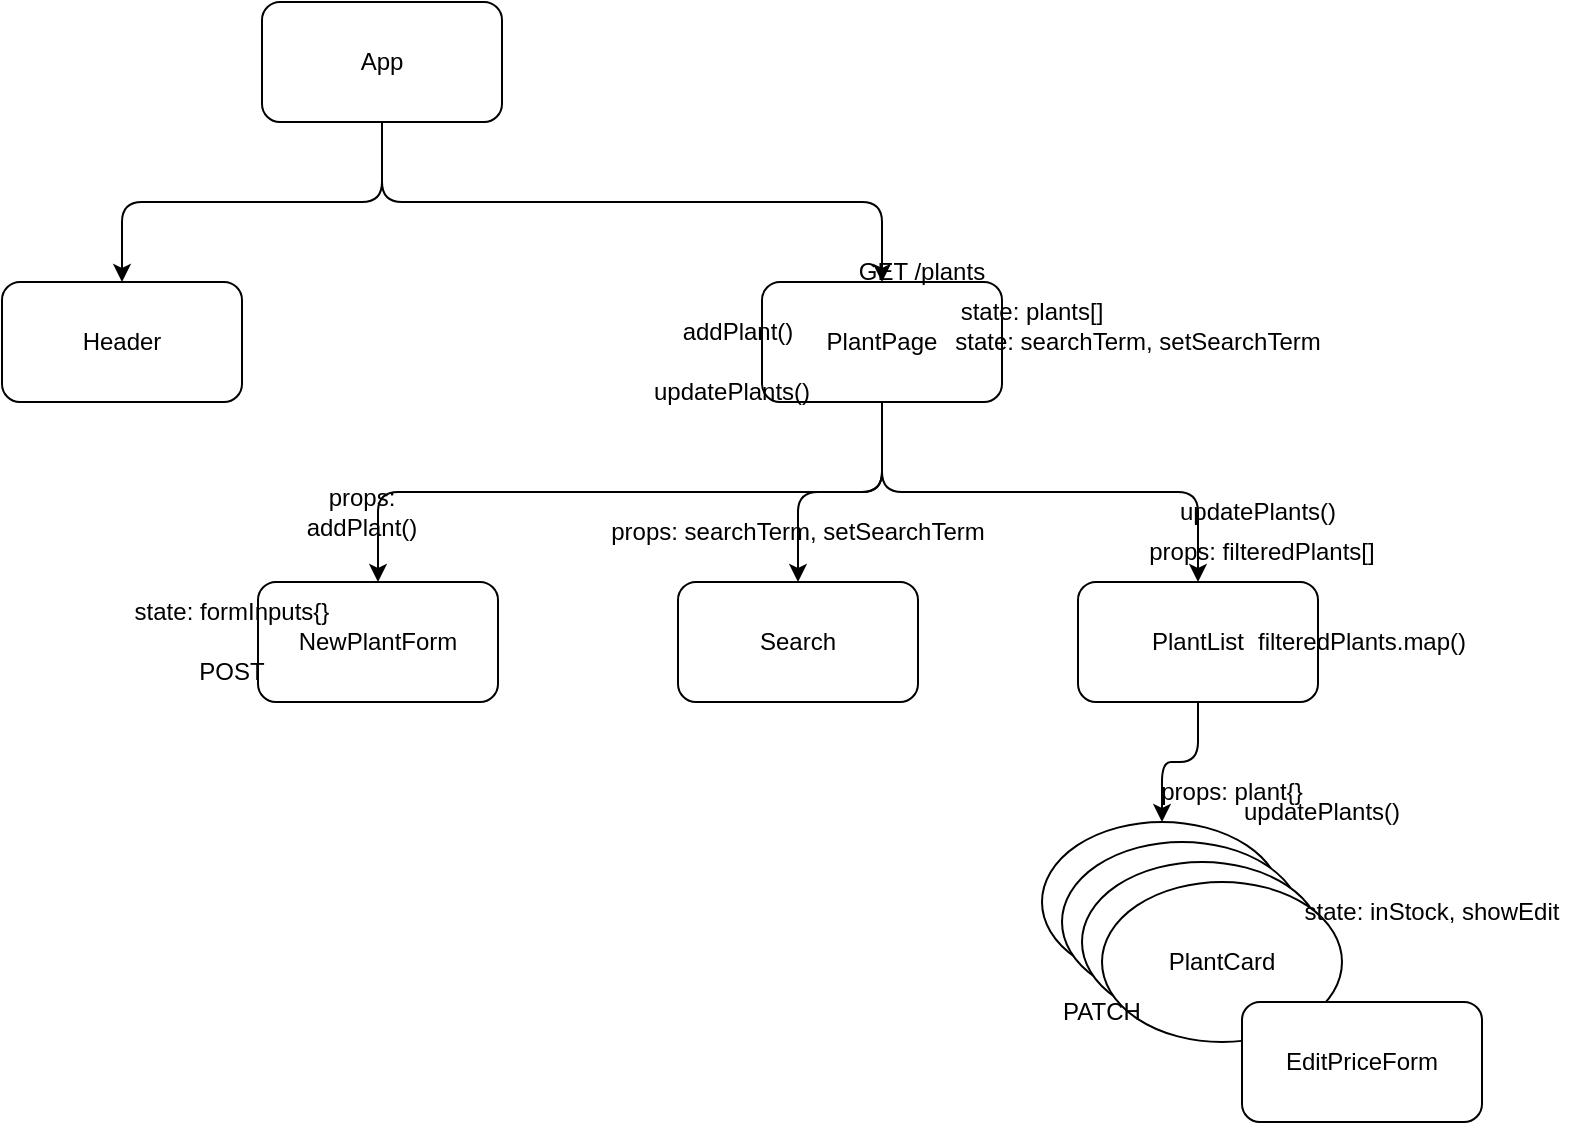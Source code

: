 <mxfile>
    <diagram id="P6743pnHJmU2AHoW2vpa" name="Page-1">
        <mxGraphModel dx="582" dy="527" grid="1" gridSize="10" guides="1" tooltips="1" connect="1" arrows="1" fold="1" page="1" pageScale="1" pageWidth="850" pageHeight="1100" math="0" shadow="0">
            <root>
                <mxCell id="0"/>
                <mxCell id="1" parent="0"/>
                <mxCell id="9" style="edgeStyle=orthogonalEdgeStyle;html=1;exitX=0.5;exitY=1;exitDx=0;exitDy=0;entryX=0.5;entryY=0;entryDx=0;entryDy=0;" edge="1" parent="1" source="2" target="3">
                    <mxGeometry relative="1" as="geometry"/>
                </mxCell>
                <mxCell id="10" style="edgeStyle=orthogonalEdgeStyle;html=1;exitX=0.5;exitY=1;exitDx=0;exitDy=0;" edge="1" parent="1" source="2" target="4">
                    <mxGeometry relative="1" as="geometry"/>
                </mxCell>
                <mxCell id="2" value="App" style="rounded=1;whiteSpace=wrap;html=1;" vertex="1" parent="1">
                    <mxGeometry x="160" y="60" width="120" height="60" as="geometry"/>
                </mxCell>
                <mxCell id="3" value="Header" style="rounded=1;whiteSpace=wrap;html=1;" vertex="1" parent="1">
                    <mxGeometry x="30" y="200" width="120" height="60" as="geometry"/>
                </mxCell>
                <mxCell id="11" style="edgeStyle=orthogonalEdgeStyle;html=1;exitX=0.5;exitY=1;exitDx=0;exitDy=0;entryX=0.5;entryY=0;entryDx=0;entryDy=0;" edge="1" parent="1" source="4" target="5">
                    <mxGeometry relative="1" as="geometry"/>
                </mxCell>
                <mxCell id="12" style="edgeStyle=orthogonalEdgeStyle;html=1;exitX=0.5;exitY=1;exitDx=0;exitDy=0;" edge="1" parent="1" source="4" target="6">
                    <mxGeometry relative="1" as="geometry"/>
                </mxCell>
                <mxCell id="13" style="edgeStyle=orthogonalEdgeStyle;html=1;exitX=0.5;exitY=1;exitDx=0;exitDy=0;" edge="1" parent="1" source="4" target="7">
                    <mxGeometry relative="1" as="geometry"/>
                </mxCell>
                <mxCell id="4" value="PlantPage" style="rounded=1;whiteSpace=wrap;html=1;" vertex="1" parent="1">
                    <mxGeometry x="410" y="200" width="120" height="60" as="geometry"/>
                </mxCell>
                <mxCell id="5" value="NewPlantForm" style="rounded=1;whiteSpace=wrap;html=1;" vertex="1" parent="1">
                    <mxGeometry x="158" y="350" width="120" height="60" as="geometry"/>
                </mxCell>
                <mxCell id="6" value="Search" style="rounded=1;whiteSpace=wrap;html=1;" vertex="1" parent="1">
                    <mxGeometry x="368" y="350" width="120" height="60" as="geometry"/>
                </mxCell>
                <mxCell id="18" style="edgeStyle=orthogonalEdgeStyle;html=1;exitX=0.5;exitY=1;exitDx=0;exitDy=0;" edge="1" parent="1" source="7" target="14">
                    <mxGeometry relative="1" as="geometry"/>
                </mxCell>
                <mxCell id="7" value="PlantList" style="rounded=1;whiteSpace=wrap;html=1;" vertex="1" parent="1">
                    <mxGeometry x="568" y="350" width="120" height="60" as="geometry"/>
                </mxCell>
                <mxCell id="14" value="PlantCard" style="ellipse;whiteSpace=wrap;html=1;" vertex="1" parent="1">
                    <mxGeometry x="550" y="470" width="120" height="80" as="geometry"/>
                </mxCell>
                <mxCell id="15" value="PlantCard" style="ellipse;whiteSpace=wrap;html=1;" vertex="1" parent="1">
                    <mxGeometry x="560" y="480" width="120" height="80" as="geometry"/>
                </mxCell>
                <mxCell id="16" value="PlantCard" style="ellipse;whiteSpace=wrap;html=1;" vertex="1" parent="1">
                    <mxGeometry x="570" y="490" width="120" height="80" as="geometry"/>
                </mxCell>
                <mxCell id="17" value="PlantCard" style="ellipse;whiteSpace=wrap;html=1;" vertex="1" parent="1">
                    <mxGeometry x="580" y="500" width="120" height="80" as="geometry"/>
                </mxCell>
                <mxCell id="19" value="GET /plants" style="text;html=1;strokeColor=none;fillColor=none;align=center;verticalAlign=middle;whiteSpace=wrap;rounded=0;" vertex="1" parent="1">
                    <mxGeometry x="425" y="180" width="130" height="30" as="geometry"/>
                </mxCell>
                <mxCell id="20" value="state: plants[]" style="text;html=1;strokeColor=none;fillColor=none;align=center;verticalAlign=middle;whiteSpace=wrap;rounded=0;" vertex="1" parent="1">
                    <mxGeometry x="450" y="200" width="190" height="30" as="geometry"/>
                </mxCell>
                <mxCell id="21" value="props: filteredPlants[]" style="text;html=1;strokeColor=none;fillColor=none;align=center;verticalAlign=middle;whiteSpace=wrap;rounded=0;" vertex="1" parent="1">
                    <mxGeometry x="560" y="320" width="200" height="30" as="geometry"/>
                </mxCell>
                <mxCell id="22" value="filteredPlants.map()" style="text;html=1;strokeColor=none;fillColor=none;align=center;verticalAlign=middle;whiteSpace=wrap;rounded=0;" vertex="1" parent="1">
                    <mxGeometry x="680" y="365" width="60" height="30" as="geometry"/>
                </mxCell>
                <mxCell id="23" value="props: plant{}" style="text;html=1;strokeColor=none;fillColor=none;align=center;verticalAlign=middle;whiteSpace=wrap;rounded=0;" vertex="1" parent="1">
                    <mxGeometry x="590" y="440" width="110" height="30" as="geometry"/>
                </mxCell>
                <mxCell id="24" value="state: searchTerm, setSearchTerm" style="text;html=1;strokeColor=none;fillColor=none;align=center;verticalAlign=middle;whiteSpace=wrap;rounded=0;" vertex="1" parent="1">
                    <mxGeometry x="488" y="215" width="220" height="30" as="geometry"/>
                </mxCell>
                <mxCell id="26" value="props: searchTerm, setSearchTerm" style="text;html=1;strokeColor=none;fillColor=none;align=center;verticalAlign=middle;whiteSpace=wrap;rounded=0;" vertex="1" parent="1">
                    <mxGeometry x="318" y="310" width="220" height="30" as="geometry"/>
                </mxCell>
                <mxCell id="27" value="state: formInputs{}" style="text;html=1;strokeColor=none;fillColor=none;align=center;verticalAlign=middle;whiteSpace=wrap;rounded=0;" vertex="1" parent="1">
                    <mxGeometry x="80" y="350" width="130" height="30" as="geometry"/>
                </mxCell>
                <mxCell id="28" value="POST" style="text;html=1;strokeColor=none;fillColor=none;align=center;verticalAlign=middle;whiteSpace=wrap;rounded=0;" vertex="1" parent="1">
                    <mxGeometry x="115" y="380" width="60" height="30" as="geometry"/>
                </mxCell>
                <mxCell id="29" value="addPlant()" style="text;html=1;strokeColor=none;fillColor=none;align=center;verticalAlign=middle;whiteSpace=wrap;rounded=0;" vertex="1" parent="1">
                    <mxGeometry x="368" y="210" width="60" height="30" as="geometry"/>
                </mxCell>
                <mxCell id="30" value="props: addPlant()" style="text;html=1;strokeColor=none;fillColor=none;align=center;verticalAlign=middle;whiteSpace=wrap;rounded=0;" vertex="1" parent="1">
                    <mxGeometry x="180" y="300" width="60" height="30" as="geometry"/>
                </mxCell>
                <mxCell id="31" value="state: inStock, showEdit" style="text;html=1;strokeColor=none;fillColor=none;align=center;verticalAlign=middle;whiteSpace=wrap;rounded=0;" vertex="1" parent="1">
                    <mxGeometry x="670" y="500" width="150" height="30" as="geometry"/>
                </mxCell>
                <mxCell id="32" value="EditPriceForm" style="rounded=1;whiteSpace=wrap;html=1;" vertex="1" parent="1">
                    <mxGeometry x="650" y="560" width="120" height="60" as="geometry"/>
                </mxCell>
                <mxCell id="33" value="PATCH" style="text;html=1;strokeColor=none;fillColor=none;align=center;verticalAlign=middle;whiteSpace=wrap;rounded=0;" vertex="1" parent="1">
                    <mxGeometry x="550" y="550" width="60" height="30" as="geometry"/>
                </mxCell>
                <mxCell id="34" value="updatePlants()" style="text;html=1;strokeColor=none;fillColor=none;align=center;verticalAlign=middle;whiteSpace=wrap;rounded=0;" vertex="1" parent="1">
                    <mxGeometry x="365" y="240" width="60" height="30" as="geometry"/>
                </mxCell>
                <mxCell id="35" value="updatePlants()" style="text;html=1;strokeColor=none;fillColor=none;align=center;verticalAlign=middle;whiteSpace=wrap;rounded=0;" vertex="1" parent="1">
                    <mxGeometry x="628" y="300" width="60" height="30" as="geometry"/>
                </mxCell>
                <mxCell id="36" value="updatePlants()" style="text;html=1;strokeColor=none;fillColor=none;align=center;verticalAlign=middle;whiteSpace=wrap;rounded=0;" vertex="1" parent="1">
                    <mxGeometry x="660" y="450" width="60" height="30" as="geometry"/>
                </mxCell>
            </root>
        </mxGraphModel>
    </diagram>
</mxfile>